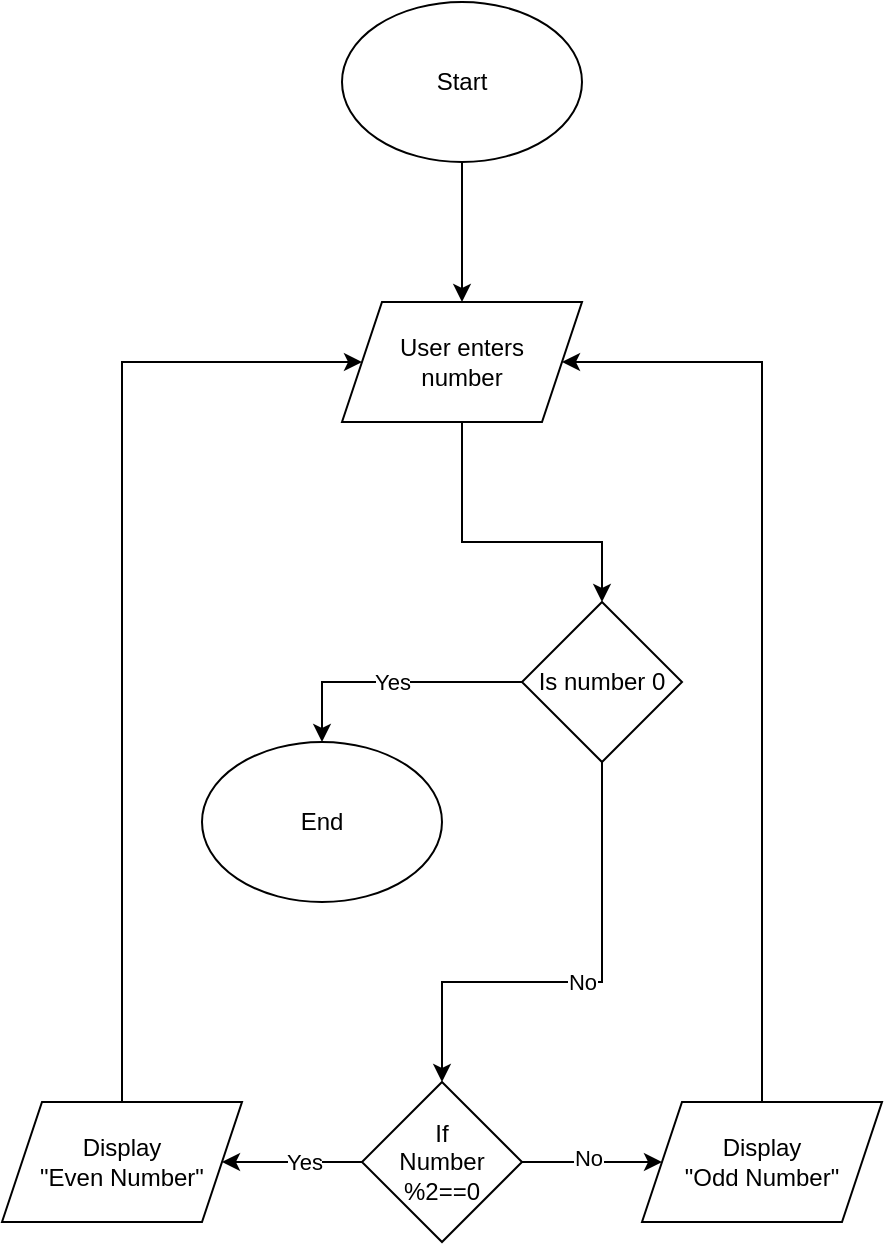 <mxfile version="28.1.2">
  <diagram name="Page-1" id="5Ewa3cIrL0cHnS2-Eg7E">
    <mxGraphModel dx="1291" dy="787" grid="1" gridSize="10" guides="1" tooltips="1" connect="1" arrows="1" fold="1" page="1" pageScale="1" pageWidth="850" pageHeight="1100" math="0" shadow="0">
      <root>
        <mxCell id="0" />
        <mxCell id="1" parent="0" />
        <mxCell id="p6CKSHTcWJaVP56w9Yfs-12" value="" style="edgeStyle=orthogonalEdgeStyle;rounded=0;orthogonalLoop=1;jettySize=auto;html=1;" parent="1" source="p6CKSHTcWJaVP56w9Yfs-1" target="p6CKSHTcWJaVP56w9Yfs-3" edge="1">
          <mxGeometry relative="1" as="geometry" />
        </mxCell>
        <mxCell id="p6CKSHTcWJaVP56w9Yfs-1" value="Start" style="ellipse;whiteSpace=wrap;html=1;" parent="1" vertex="1">
          <mxGeometry x="340" y="150" width="120" height="80" as="geometry" />
        </mxCell>
        <mxCell id="p6CKSHTcWJaVP56w9Yfs-2" value="End" style="ellipse;whiteSpace=wrap;html=1;" parent="1" vertex="1">
          <mxGeometry x="270" y="520" width="120" height="80" as="geometry" />
        </mxCell>
        <mxCell id="p6CKSHTcWJaVP56w9Yfs-11" style="edgeStyle=orthogonalEdgeStyle;rounded=0;orthogonalLoop=1;jettySize=auto;html=1;entryX=0.5;entryY=0;entryDx=0;entryDy=0;exitX=0.5;exitY=1;exitDx=0;exitDy=0;" parent="1" source="p6CKSHTcWJaVP56w9Yfs-3" target="p6CKSHTcWJaVP56w9Yfs-7" edge="1">
          <mxGeometry relative="1" as="geometry">
            <Array as="points">
              <mxPoint x="400" y="420" />
              <mxPoint x="470" y="420" />
            </Array>
          </mxGeometry>
        </mxCell>
        <mxCell id="p6CKSHTcWJaVP56w9Yfs-3" value="User enters&lt;div&gt;number&lt;/div&gt;" style="shape=parallelogram;perimeter=parallelogramPerimeter;whiteSpace=wrap;html=1;fixedSize=1;" parent="1" vertex="1">
          <mxGeometry x="340" y="300" width="120" height="60" as="geometry" />
        </mxCell>
        <mxCell id="p6CKSHTcWJaVP56w9Yfs-8" value="" style="edgeStyle=orthogonalEdgeStyle;rounded=0;orthogonalLoop=1;jettySize=auto;html=1;entryX=0;entryY=0.5;entryDx=0;entryDy=0;" parent="1" source="p6CKSHTcWJaVP56w9Yfs-4" target="p6CKSHTcWJaVP56w9Yfs-6" edge="1">
          <mxGeometry relative="1" as="geometry">
            <mxPoint x="500" y="650" as="targetPoint" />
          </mxGeometry>
        </mxCell>
        <mxCell id="7nAVB_XMrPJt78DmARRX-2" value="No" style="edgeLabel;html=1;align=center;verticalAlign=middle;resizable=0;points=[];" vertex="1" connectable="0" parent="p6CKSHTcWJaVP56w9Yfs-8">
          <mxGeometry x="-0.067" y="2" relative="1" as="geometry">
            <mxPoint as="offset" />
          </mxGeometry>
        </mxCell>
        <mxCell id="p6CKSHTcWJaVP56w9Yfs-9" value="" style="edgeStyle=orthogonalEdgeStyle;rounded=0;orthogonalLoop=1;jettySize=auto;html=1;" parent="1" source="p6CKSHTcWJaVP56w9Yfs-4" target="p6CKSHTcWJaVP56w9Yfs-5" edge="1">
          <mxGeometry relative="1" as="geometry" />
        </mxCell>
        <mxCell id="7nAVB_XMrPJt78DmARRX-1" value="Yes" style="edgeLabel;html=1;align=center;verticalAlign=middle;resizable=0;points=[];" vertex="1" connectable="0" parent="p6CKSHTcWJaVP56w9Yfs-9">
          <mxGeometry x="-0.157" relative="1" as="geometry">
            <mxPoint as="offset" />
          </mxGeometry>
        </mxCell>
        <mxCell id="p6CKSHTcWJaVP56w9Yfs-4" value="If&lt;div&gt;Number %2==0&lt;/div&gt;" style="rhombus;whiteSpace=wrap;html=1;" parent="1" vertex="1">
          <mxGeometry x="350" y="690" width="80" height="80" as="geometry" />
        </mxCell>
        <mxCell id="p6CKSHTcWJaVP56w9Yfs-13" style="edgeStyle=orthogonalEdgeStyle;rounded=0;orthogonalLoop=1;jettySize=auto;html=1;entryX=0;entryY=0.5;entryDx=0;entryDy=0;exitX=0.5;exitY=0;exitDx=0;exitDy=0;" parent="1" source="p6CKSHTcWJaVP56w9Yfs-5" target="p6CKSHTcWJaVP56w9Yfs-3" edge="1">
          <mxGeometry relative="1" as="geometry">
            <Array as="points">
              <mxPoint x="230" y="330" />
            </Array>
          </mxGeometry>
        </mxCell>
        <mxCell id="p6CKSHTcWJaVP56w9Yfs-5" value="Display&lt;div&gt;&quot;Even Number&quot;&lt;/div&gt;" style="shape=parallelogram;perimeter=parallelogramPerimeter;whiteSpace=wrap;html=1;fixedSize=1;" parent="1" vertex="1">
          <mxGeometry x="170" y="700" width="120" height="60" as="geometry" />
        </mxCell>
        <mxCell id="p6CKSHTcWJaVP56w9Yfs-14" style="edgeStyle=orthogonalEdgeStyle;rounded=0;orthogonalLoop=1;jettySize=auto;html=1;entryX=1;entryY=0.5;entryDx=0;entryDy=0;" parent="1" source="p6CKSHTcWJaVP56w9Yfs-6" target="p6CKSHTcWJaVP56w9Yfs-3" edge="1">
          <mxGeometry relative="1" as="geometry">
            <Array as="points">
              <mxPoint x="550" y="330" />
            </Array>
          </mxGeometry>
        </mxCell>
        <mxCell id="p6CKSHTcWJaVP56w9Yfs-6" value="Display&lt;div&gt;&quot;Odd Number&quot;&lt;/div&gt;" style="shape=parallelogram;perimeter=parallelogramPerimeter;whiteSpace=wrap;html=1;fixedSize=1;" parent="1" vertex="1">
          <mxGeometry x="490" y="700" width="120" height="60" as="geometry" />
        </mxCell>
        <mxCell id="p6CKSHTcWJaVP56w9Yfs-10" value="No" style="edgeStyle=orthogonalEdgeStyle;rounded=0;orthogonalLoop=1;jettySize=auto;html=1;entryX=0.5;entryY=0;entryDx=0;entryDy=0;" parent="1" source="p6CKSHTcWJaVP56w9Yfs-7" target="p6CKSHTcWJaVP56w9Yfs-4" edge="1">
          <mxGeometry relative="1" as="geometry">
            <mxPoint x="370" y="530" as="targetPoint" />
            <Array as="points">
              <mxPoint x="470" y="640" />
              <mxPoint x="390" y="640" />
            </Array>
          </mxGeometry>
        </mxCell>
        <mxCell id="p6CKSHTcWJaVP56w9Yfs-15" value="Yes" style="edgeStyle=orthogonalEdgeStyle;rounded=0;orthogonalLoop=1;jettySize=auto;html=1;entryX=0.5;entryY=0;entryDx=0;entryDy=0;" parent="1" source="p6CKSHTcWJaVP56w9Yfs-7" target="p6CKSHTcWJaVP56w9Yfs-2" edge="1">
          <mxGeometry relative="1" as="geometry" />
        </mxCell>
        <mxCell id="p6CKSHTcWJaVP56w9Yfs-7" value="Is number 0" style="rhombus;whiteSpace=wrap;html=1;" parent="1" vertex="1">
          <mxGeometry x="430" y="450" width="80" height="80" as="geometry" />
        </mxCell>
      </root>
    </mxGraphModel>
  </diagram>
</mxfile>
